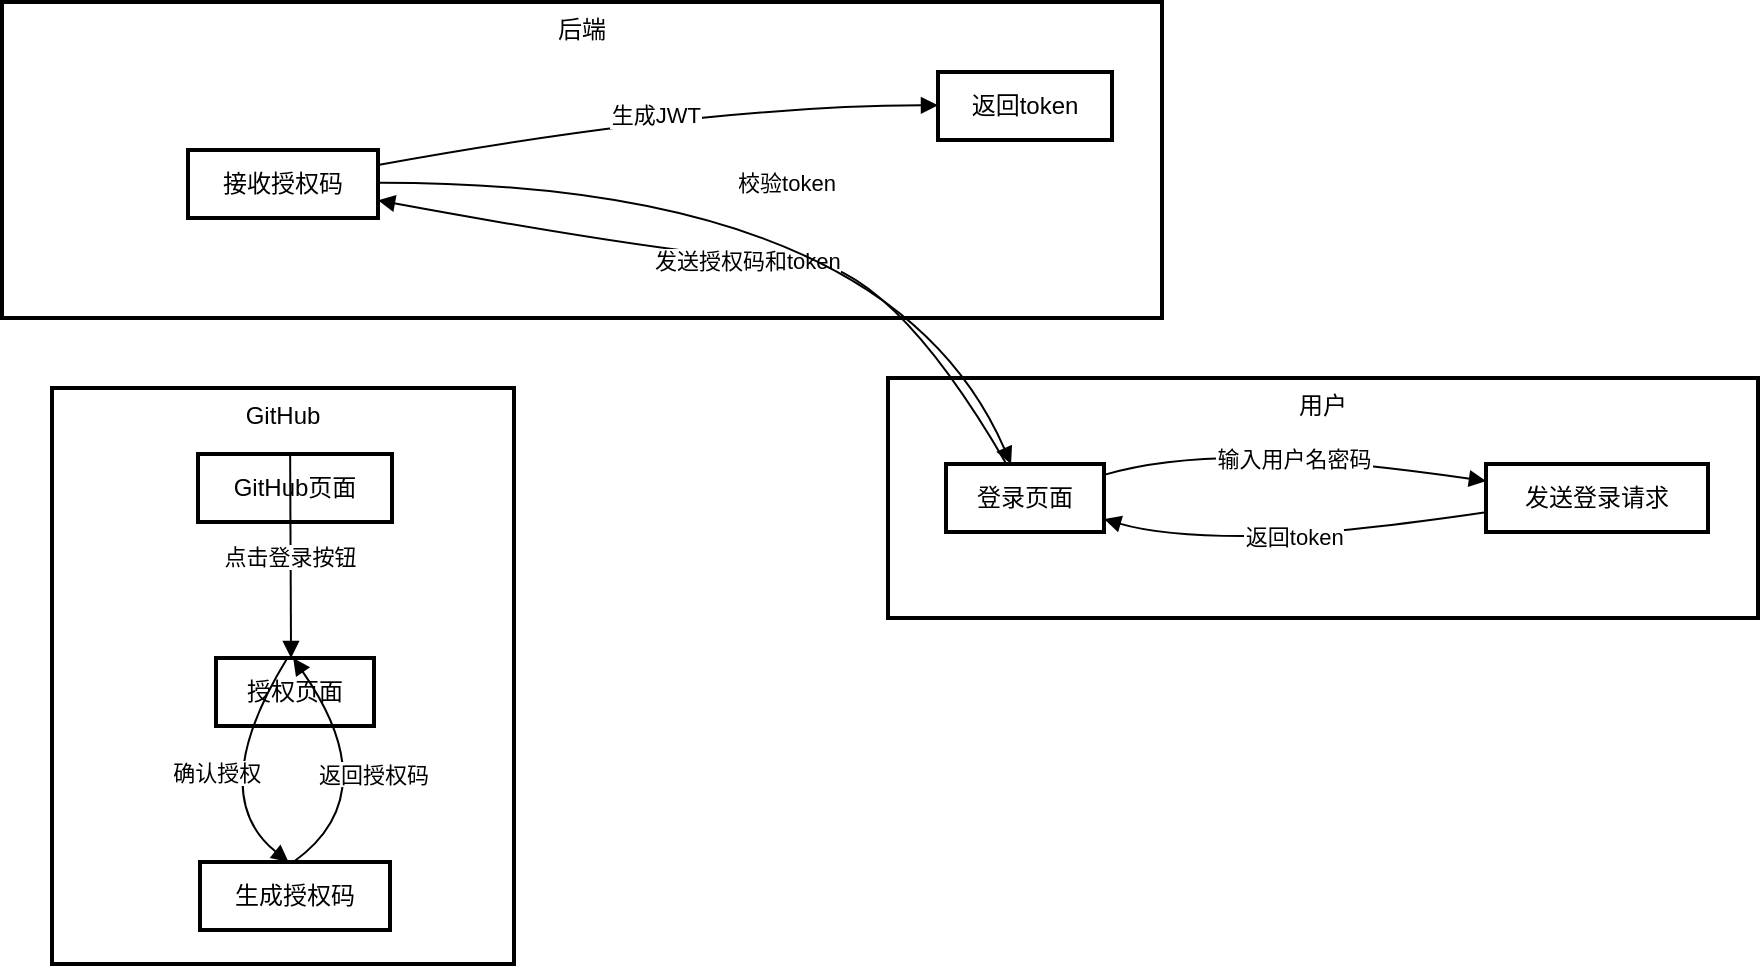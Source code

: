 <mxfile version="24.7.5">
  <diagram name="第 1 页" id="ovwnpjsGBwZrBeyQcMWx">
    <mxGraphModel>
      <root>
        <mxCell id="0" />
        <mxCell id="1" parent="0" />
        <mxCell id="2" value="后端" style="whiteSpace=wrap;strokeWidth=2;verticalAlign=top;" vertex="1" parent="1">
          <mxGeometry width="580" height="158" as="geometry" />
        </mxCell>
        <mxCell id="3" value="返回token" style="whiteSpace=wrap;strokeWidth=2;" vertex="1" parent="1">
          <mxGeometry x="468" y="35" width="87" height="34" as="geometry" />
        </mxCell>
        <mxCell id="4" value="接收授权码" style="whiteSpace=wrap;strokeWidth=2;" vertex="1" parent="1">
          <mxGeometry x="93" y="74" width="95" height="34" as="geometry" />
        </mxCell>
        <mxCell id="5" value="GitHub" style="whiteSpace=wrap;strokeWidth=2;verticalAlign=top;" vertex="1" parent="1">
          <mxGeometry x="25" y="193" width="231" height="288" as="geometry" />
        </mxCell>
        <mxCell id="6" value="授权页面" style="whiteSpace=wrap;strokeWidth=2;" vertex="1" parent="5">
          <mxGeometry x="82" y="135" width="79" height="34" as="geometry" />
        </mxCell>
        <mxCell id="7" value="GitHub页面" style="whiteSpace=wrap;strokeWidth=2;" vertex="1" parent="5">
          <mxGeometry x="73" y="33" width="97" height="34" as="geometry" />
        </mxCell>
        <mxCell id="8" value="生成授权码" style="whiteSpace=wrap;strokeWidth=2;" vertex="1" parent="5">
          <mxGeometry x="74" y="237" width="95" height="34" as="geometry" />
        </mxCell>
        <mxCell id="9" value="点击登录按钮" style="curved=1;startArrow=none;endArrow=block;exitX=0.24;exitY=-4.69;entryX=0.19;entryY=-5.68;" edge="1" parent="5" source="7" target="6">
          <mxGeometry relative="1" as="geometry">
            <Array as="points" />
          </mxGeometry>
        </mxCell>
        <mxCell id="10" value="确认授权" style="curved=1;startArrow=none;endArrow=block;exitX=0;exitY=-4.69;entryX=0.08;entryY=-5.68;" edge="1" parent="5" source="6" target="8">
          <mxGeometry relative="1" as="geometry">
            <Array as="points">
              <mxPoint x="76" y="203" />
            </Array>
          </mxGeometry>
        </mxCell>
        <mxCell id="11" value="返回授权码" style="curved=1;startArrow=none;endArrow=block;exitX=0.4;exitY=-5.68;entryX=0.38;entryY=-4.69;" edge="1" parent="5" source="8" target="6">
          <mxGeometry relative="1" as="geometry">
            <Array as="points">
              <mxPoint x="168" y="203" />
            </Array>
          </mxGeometry>
        </mxCell>
        <mxCell id="12" value="用户" style="whiteSpace=wrap;strokeWidth=2;verticalAlign=top;" vertex="1" parent="1">
          <mxGeometry x="443" y="188" width="435" height="120" as="geometry" />
        </mxCell>
        <mxCell id="13" value="发送登录请求" style="whiteSpace=wrap;strokeWidth=2;" vertex="1" parent="1">
          <mxGeometry x="742" y="231" width="111" height="34" as="geometry" />
        </mxCell>
        <mxCell id="14" value="登录页面" style="whiteSpace=wrap;strokeWidth=2;" vertex="1" parent="1">
          <mxGeometry x="472" y="231" width="79" height="34" as="geometry" />
        </mxCell>
        <mxCell id="15" value="输入用户名密码" style="curved=1;startArrow=none;endArrow=block;exitX=1;exitY=0.16;entryX=0;entryY=0.25;" edge="1" parent="1" source="14" target="13">
          <mxGeometry relative="1" as="geometry">
            <Array as="points">
              <mxPoint x="580" y="228" />
              <mxPoint x="661" y="228" />
            </Array>
          </mxGeometry>
        </mxCell>
        <mxCell id="16" value="返回token" style="curved=1;startArrow=none;endArrow=block;exitX=0;exitY=0.71;entryX=1;entryY=0.81;" edge="1" parent="1" source="13" target="14">
          <mxGeometry relative="1" as="geometry">
            <Array as="points">
              <mxPoint x="661" y="267" />
              <mxPoint x="580" y="267" />
            </Array>
          </mxGeometry>
        </mxCell>
        <mxCell id="17" value="生成JWT" style="curved=1;startArrow=none;endArrow=block;exitX=1;exitY=0.22;entryX=0;entryY=0.49;" edge="1" parent="1" source="4" target="3">
          <mxGeometry relative="1" as="geometry">
            <Array as="points">
              <mxPoint x="350" y="52" />
            </Array>
          </mxGeometry>
        </mxCell>
        <mxCell id="18" value="发送授权码和token" style="curved=1;startArrow=none;endArrow=block;exitX=0.38;exitY=-0.01;entryX=1;entryY=0.74;" edge="1" parent="1" source="14" target="4">
          <mxGeometry relative="1" as="geometry">
            <Array as="points">
              <mxPoint x="443" y="129" />
              <mxPoint x="350" y="129" />
            </Array>
          </mxGeometry>
        </mxCell>
        <mxCell id="19" value="校验token" style="curved=1;startArrow=none;endArrow=block;exitX=1;exitY=0.48;entryX=0.41;entryY=-0.01;" edge="1" parent="1" source="4" target="14">
          <mxGeometry relative="1" as="geometry">
            <Array as="points">
              <mxPoint x="443" y="90" />
            </Array>
          </mxGeometry>
        </mxCell>
      </root>
    </mxGraphModel>
  </diagram>
</mxfile>
